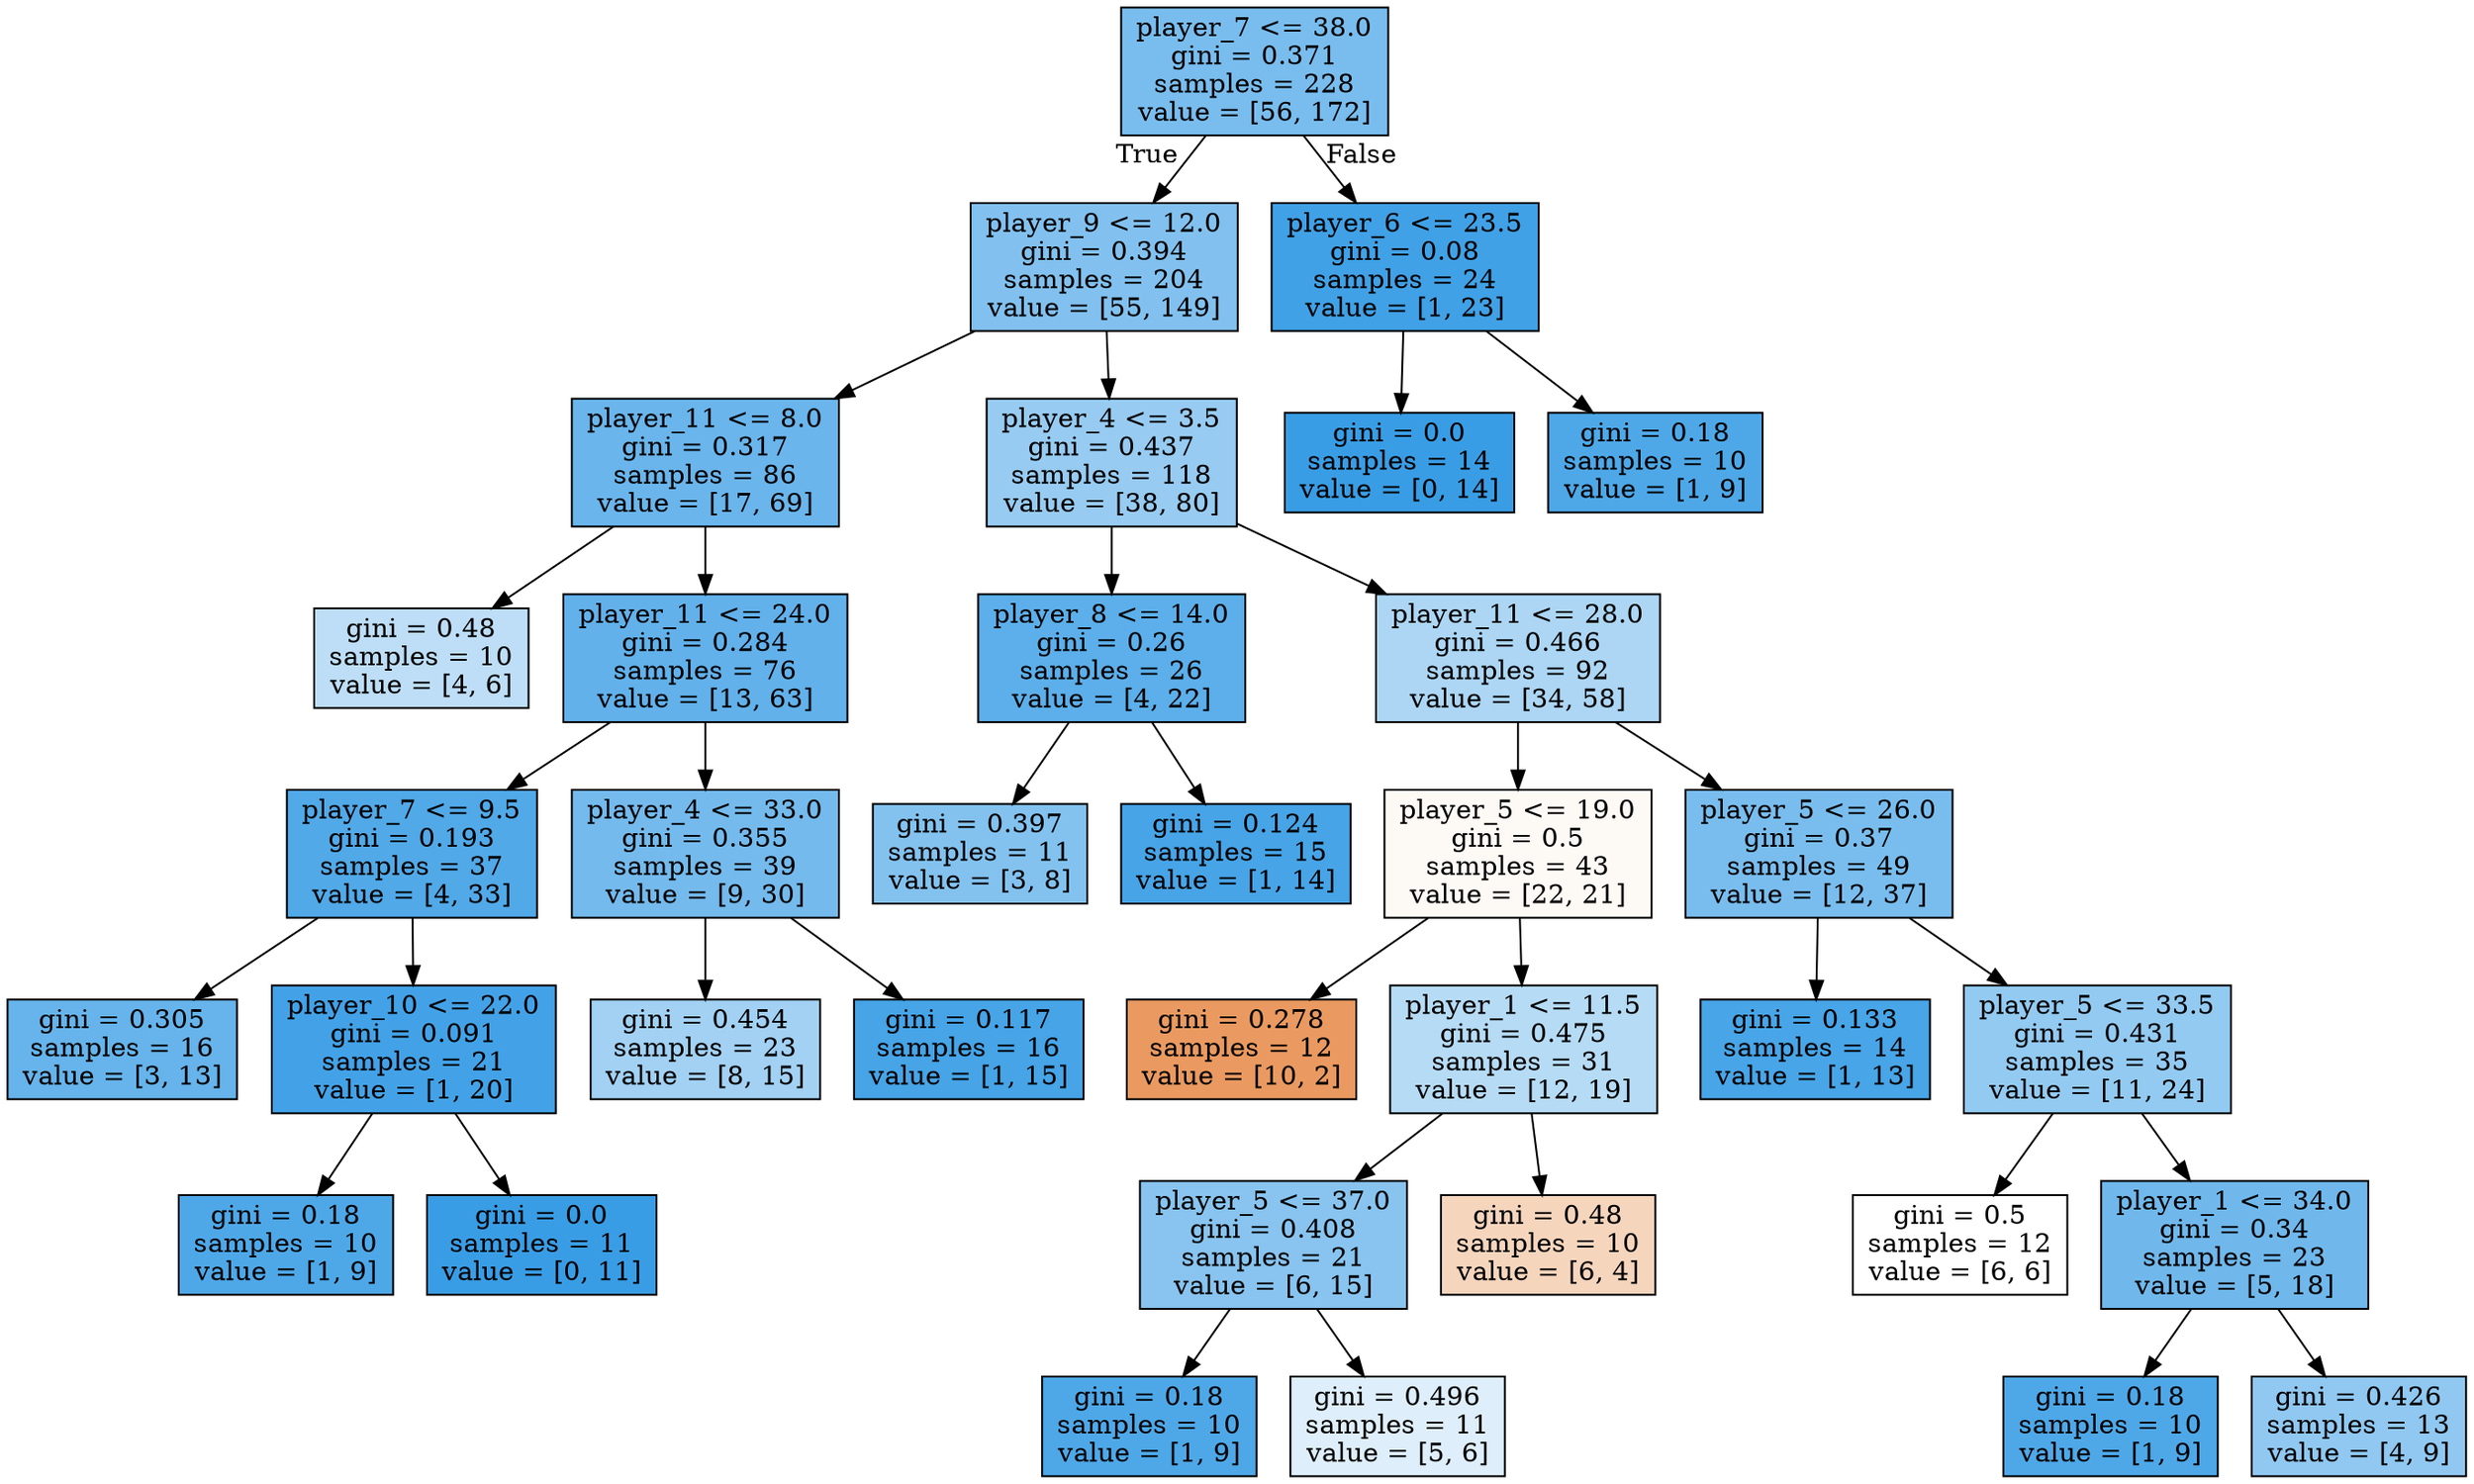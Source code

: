 digraph Tree {
node [shape=box, style="filled", color="black"] ;
0 [label="player_7 <= 38.0\ngini = 0.371\nsamples = 228\nvalue = [56, 172]", fillcolor="#399de5ac"] ;
1 [label="player_9 <= 12.0\ngini = 0.394\nsamples = 204\nvalue = [55, 149]", fillcolor="#399de5a1"] ;
0 -> 1 [labeldistance=2.5, labelangle=45, headlabel="True"] ;
2 [label="player_11 <= 8.0\ngini = 0.317\nsamples = 86\nvalue = [17, 69]", fillcolor="#399de5c0"] ;
1 -> 2 ;
3 [label="gini = 0.48\nsamples = 10\nvalue = [4, 6]", fillcolor="#399de555"] ;
2 -> 3 ;
4 [label="player_11 <= 24.0\ngini = 0.284\nsamples = 76\nvalue = [13, 63]", fillcolor="#399de5ca"] ;
2 -> 4 ;
5 [label="player_7 <= 9.5\ngini = 0.193\nsamples = 37\nvalue = [4, 33]", fillcolor="#399de5e0"] ;
4 -> 5 ;
6 [label="gini = 0.305\nsamples = 16\nvalue = [3, 13]", fillcolor="#399de5c4"] ;
5 -> 6 ;
7 [label="player_10 <= 22.0\ngini = 0.091\nsamples = 21\nvalue = [1, 20]", fillcolor="#399de5f2"] ;
5 -> 7 ;
8 [label="gini = 0.18\nsamples = 10\nvalue = [1, 9]", fillcolor="#399de5e3"] ;
7 -> 8 ;
9 [label="gini = 0.0\nsamples = 11\nvalue = [0, 11]", fillcolor="#399de5ff"] ;
7 -> 9 ;
10 [label="player_4 <= 33.0\ngini = 0.355\nsamples = 39\nvalue = [9, 30]", fillcolor="#399de5b3"] ;
4 -> 10 ;
11 [label="gini = 0.454\nsamples = 23\nvalue = [8, 15]", fillcolor="#399de577"] ;
10 -> 11 ;
12 [label="gini = 0.117\nsamples = 16\nvalue = [1, 15]", fillcolor="#399de5ee"] ;
10 -> 12 ;
13 [label="player_4 <= 3.5\ngini = 0.437\nsamples = 118\nvalue = [38, 80]", fillcolor="#399de586"] ;
1 -> 13 ;
14 [label="player_8 <= 14.0\ngini = 0.26\nsamples = 26\nvalue = [4, 22]", fillcolor="#399de5d1"] ;
13 -> 14 ;
15 [label="gini = 0.397\nsamples = 11\nvalue = [3, 8]", fillcolor="#399de59f"] ;
14 -> 15 ;
16 [label="gini = 0.124\nsamples = 15\nvalue = [1, 14]", fillcolor="#399de5ed"] ;
14 -> 16 ;
17 [label="player_11 <= 28.0\ngini = 0.466\nsamples = 92\nvalue = [34, 58]", fillcolor="#399de56a"] ;
13 -> 17 ;
18 [label="player_5 <= 19.0\ngini = 0.5\nsamples = 43\nvalue = [22, 21]", fillcolor="#e581390c"] ;
17 -> 18 ;
19 [label="gini = 0.278\nsamples = 12\nvalue = [10, 2]", fillcolor="#e58139cc"] ;
18 -> 19 ;
20 [label="player_1 <= 11.5\ngini = 0.475\nsamples = 31\nvalue = [12, 19]", fillcolor="#399de55e"] ;
18 -> 20 ;
21 [label="player_5 <= 37.0\ngini = 0.408\nsamples = 21\nvalue = [6, 15]", fillcolor="#399de599"] ;
20 -> 21 ;
22 [label="gini = 0.18\nsamples = 10\nvalue = [1, 9]", fillcolor="#399de5e3"] ;
21 -> 22 ;
23 [label="gini = 0.496\nsamples = 11\nvalue = [5, 6]", fillcolor="#399de52a"] ;
21 -> 23 ;
24 [label="gini = 0.48\nsamples = 10\nvalue = [6, 4]", fillcolor="#e5813955"] ;
20 -> 24 ;
25 [label="player_5 <= 26.0\ngini = 0.37\nsamples = 49\nvalue = [12, 37]", fillcolor="#399de5ac"] ;
17 -> 25 ;
26 [label="gini = 0.133\nsamples = 14\nvalue = [1, 13]", fillcolor="#399de5eb"] ;
25 -> 26 ;
27 [label="player_5 <= 33.5\ngini = 0.431\nsamples = 35\nvalue = [11, 24]", fillcolor="#399de58a"] ;
25 -> 27 ;
28 [label="gini = 0.5\nsamples = 12\nvalue = [6, 6]", fillcolor="#e5813900"] ;
27 -> 28 ;
29 [label="player_1 <= 34.0\ngini = 0.34\nsamples = 23\nvalue = [5, 18]", fillcolor="#399de5b8"] ;
27 -> 29 ;
30 [label="gini = 0.18\nsamples = 10\nvalue = [1, 9]", fillcolor="#399de5e3"] ;
29 -> 30 ;
31 [label="gini = 0.426\nsamples = 13\nvalue = [4, 9]", fillcolor="#399de58e"] ;
29 -> 31 ;
32 [label="player_6 <= 23.5\ngini = 0.08\nsamples = 24\nvalue = [1, 23]", fillcolor="#399de5f4"] ;
0 -> 32 [labeldistance=2.5, labelangle=-45, headlabel="False"] ;
33 [label="gini = 0.0\nsamples = 14\nvalue = [0, 14]", fillcolor="#399de5ff"] ;
32 -> 33 ;
34 [label="gini = 0.18\nsamples = 10\nvalue = [1, 9]", fillcolor="#399de5e3"] ;
32 -> 34 ;
}
